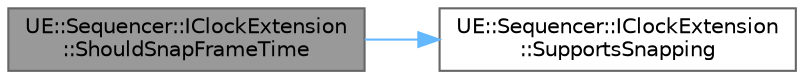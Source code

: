 digraph "UE::Sequencer::IClockExtension::ShouldSnapFrameTime"
{
 // INTERACTIVE_SVG=YES
 // LATEX_PDF_SIZE
  bgcolor="transparent";
  edge [fontname=Helvetica,fontsize=10,labelfontname=Helvetica,labelfontsize=10];
  node [fontname=Helvetica,fontsize=10,shape=box,height=0.2,width=0.4];
  rankdir="LR";
  Node1 [id="Node000001",label="UE::Sequencer::IClockExtension\l::ShouldSnapFrameTime",height=0.2,width=0.4,color="gray40", fillcolor="grey60", style="filled", fontcolor="black",tooltip=" "];
  Node1 -> Node2 [id="edge1_Node000001_Node000002",color="steelblue1",style="solid",tooltip=" "];
  Node2 [id="Node000002",label="UE::Sequencer::IClockExtension\l::SupportsSnapping",height=0.2,width=0.4,color="grey40", fillcolor="white", style="filled",URL="$dc/d03/classUE_1_1Sequencer_1_1IClockExtension.html#ad657b76f06a8153e8b767e500e4f5a6f",tooltip=" "];
}
